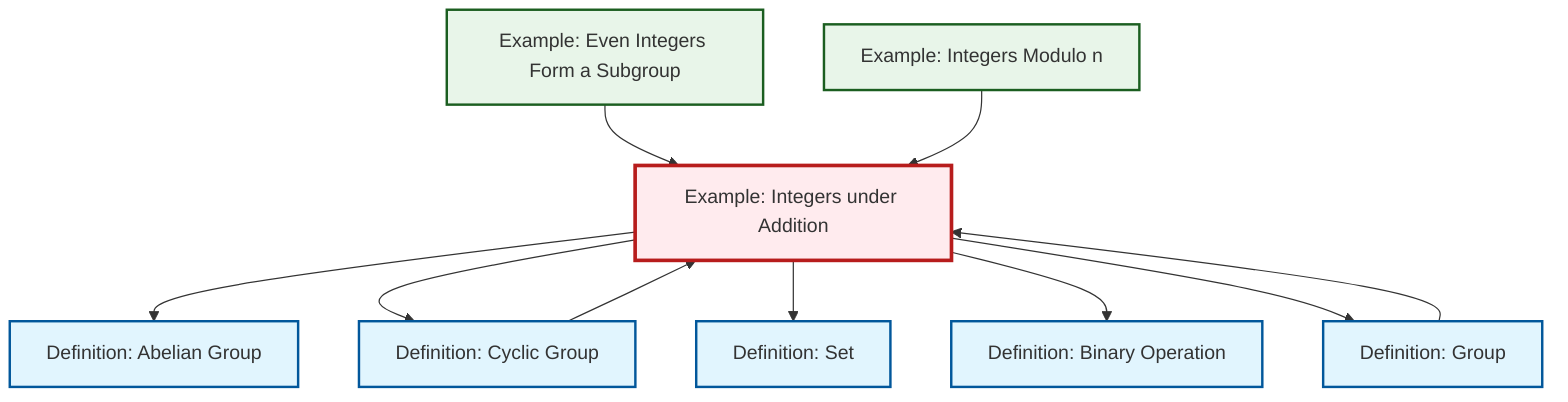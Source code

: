 graph TD
    classDef definition fill:#e1f5fe,stroke:#01579b,stroke-width:2px
    classDef theorem fill:#f3e5f5,stroke:#4a148c,stroke-width:2px
    classDef axiom fill:#fff3e0,stroke:#e65100,stroke-width:2px
    classDef example fill:#e8f5e9,stroke:#1b5e20,stroke-width:2px
    classDef current fill:#ffebee,stroke:#b71c1c,stroke-width:3px
    def-binary-operation["Definition: Binary Operation"]:::definition
    ex-integers-addition["Example: Integers under Addition"]:::example
    def-abelian-group["Definition: Abelian Group"]:::definition
    def-group["Definition: Group"]:::definition
    def-set["Definition: Set"]:::definition
    ex-quotient-integers-mod-n["Example: Integers Modulo n"]:::example
    ex-even-integers-subgroup["Example: Even Integers Form a Subgroup"]:::example
    def-cyclic-group["Definition: Cyclic Group"]:::definition
    ex-even-integers-subgroup --> ex-integers-addition
    ex-integers-addition --> def-abelian-group
    ex-integers-addition --> def-cyclic-group
    def-cyclic-group --> ex-integers-addition
    ex-integers-addition --> def-set
    ex-quotient-integers-mod-n --> ex-integers-addition
    ex-integers-addition --> def-binary-operation
    ex-integers-addition --> def-group
    def-group --> ex-integers-addition
    class ex-integers-addition current